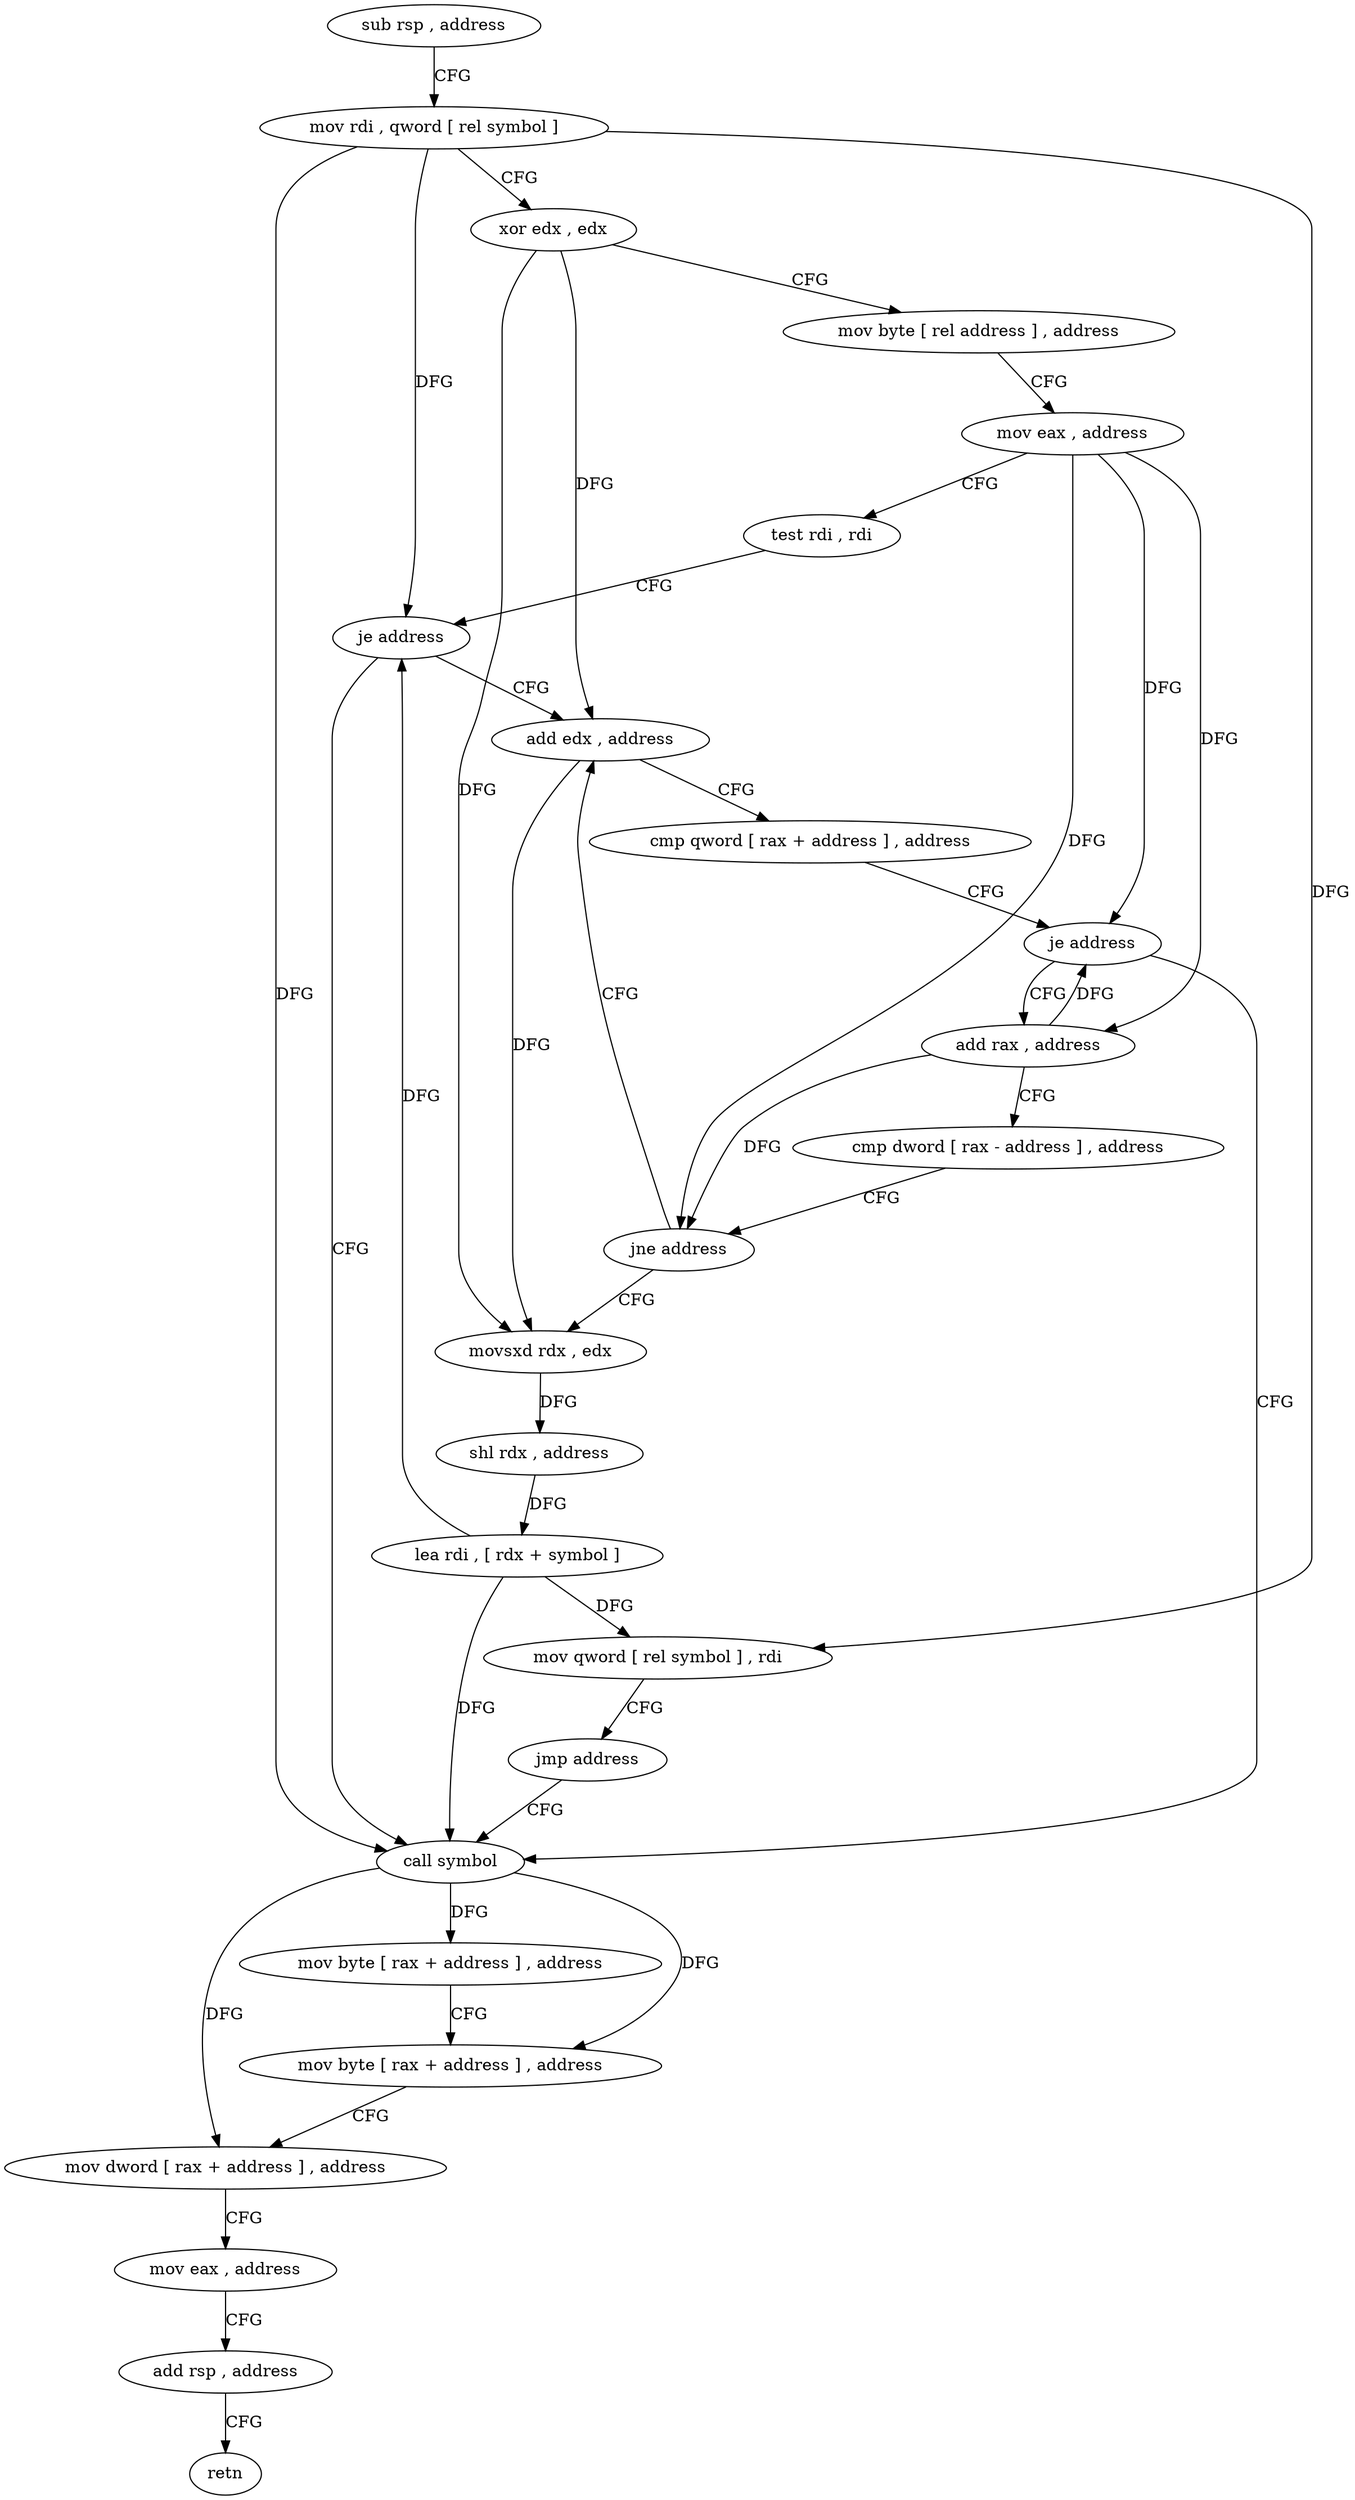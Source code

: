 digraph "func" {
"4271712" [label = "sub rsp , address" ]
"4271716" [label = "mov rdi , qword [ rel symbol ]" ]
"4271723" [label = "xor edx , edx" ]
"4271725" [label = "mov byte [ rel address ] , address" ]
"4271732" [label = "mov eax , address" ]
"4271737" [label = "test rdi , rdi" ]
"4271740" [label = "je address" ]
"4271776" [label = "add edx , address" ]
"4271742" [label = "call symbol" ]
"4271779" [label = "cmp qword [ rax + address ] , address" ]
"4271784" [label = "je address" ]
"4271786" [label = "add rax , address" ]
"4271747" [label = "mov byte [ rax + address ] , address" ]
"4271751" [label = "mov byte [ rax + address ] , address" ]
"4271755" [label = "mov dword [ rax + address ] , address" ]
"4271762" [label = "mov eax , address" ]
"4271767" [label = "add rsp , address" ]
"4271771" [label = "retn" ]
"4271790" [label = "cmp dword [ rax - address ] , address" ]
"4271794" [label = "jne address" ]
"4271796" [label = "movsxd rdx , edx" ]
"4271799" [label = "shl rdx , address" ]
"4271803" [label = "lea rdi , [ rdx + symbol ]" ]
"4271810" [label = "mov qword [ rel symbol ] , rdi" ]
"4271817" [label = "jmp address" ]
"4271712" -> "4271716" [ label = "CFG" ]
"4271716" -> "4271723" [ label = "CFG" ]
"4271716" -> "4271740" [ label = "DFG" ]
"4271716" -> "4271742" [ label = "DFG" ]
"4271716" -> "4271810" [ label = "DFG" ]
"4271723" -> "4271725" [ label = "CFG" ]
"4271723" -> "4271776" [ label = "DFG" ]
"4271723" -> "4271796" [ label = "DFG" ]
"4271725" -> "4271732" [ label = "CFG" ]
"4271732" -> "4271737" [ label = "CFG" ]
"4271732" -> "4271784" [ label = "DFG" ]
"4271732" -> "4271786" [ label = "DFG" ]
"4271732" -> "4271794" [ label = "DFG" ]
"4271737" -> "4271740" [ label = "CFG" ]
"4271740" -> "4271776" [ label = "CFG" ]
"4271740" -> "4271742" [ label = "CFG" ]
"4271776" -> "4271779" [ label = "CFG" ]
"4271776" -> "4271796" [ label = "DFG" ]
"4271742" -> "4271747" [ label = "DFG" ]
"4271742" -> "4271751" [ label = "DFG" ]
"4271742" -> "4271755" [ label = "DFG" ]
"4271779" -> "4271784" [ label = "CFG" ]
"4271784" -> "4271742" [ label = "CFG" ]
"4271784" -> "4271786" [ label = "CFG" ]
"4271786" -> "4271790" [ label = "CFG" ]
"4271786" -> "4271784" [ label = "DFG" ]
"4271786" -> "4271794" [ label = "DFG" ]
"4271747" -> "4271751" [ label = "CFG" ]
"4271751" -> "4271755" [ label = "CFG" ]
"4271755" -> "4271762" [ label = "CFG" ]
"4271762" -> "4271767" [ label = "CFG" ]
"4271767" -> "4271771" [ label = "CFG" ]
"4271790" -> "4271794" [ label = "CFG" ]
"4271794" -> "4271776" [ label = "CFG" ]
"4271794" -> "4271796" [ label = "CFG" ]
"4271796" -> "4271799" [ label = "DFG" ]
"4271799" -> "4271803" [ label = "DFG" ]
"4271803" -> "4271810" [ label = "DFG" ]
"4271803" -> "4271740" [ label = "DFG" ]
"4271803" -> "4271742" [ label = "DFG" ]
"4271810" -> "4271817" [ label = "CFG" ]
"4271817" -> "4271742" [ label = "CFG" ]
}
